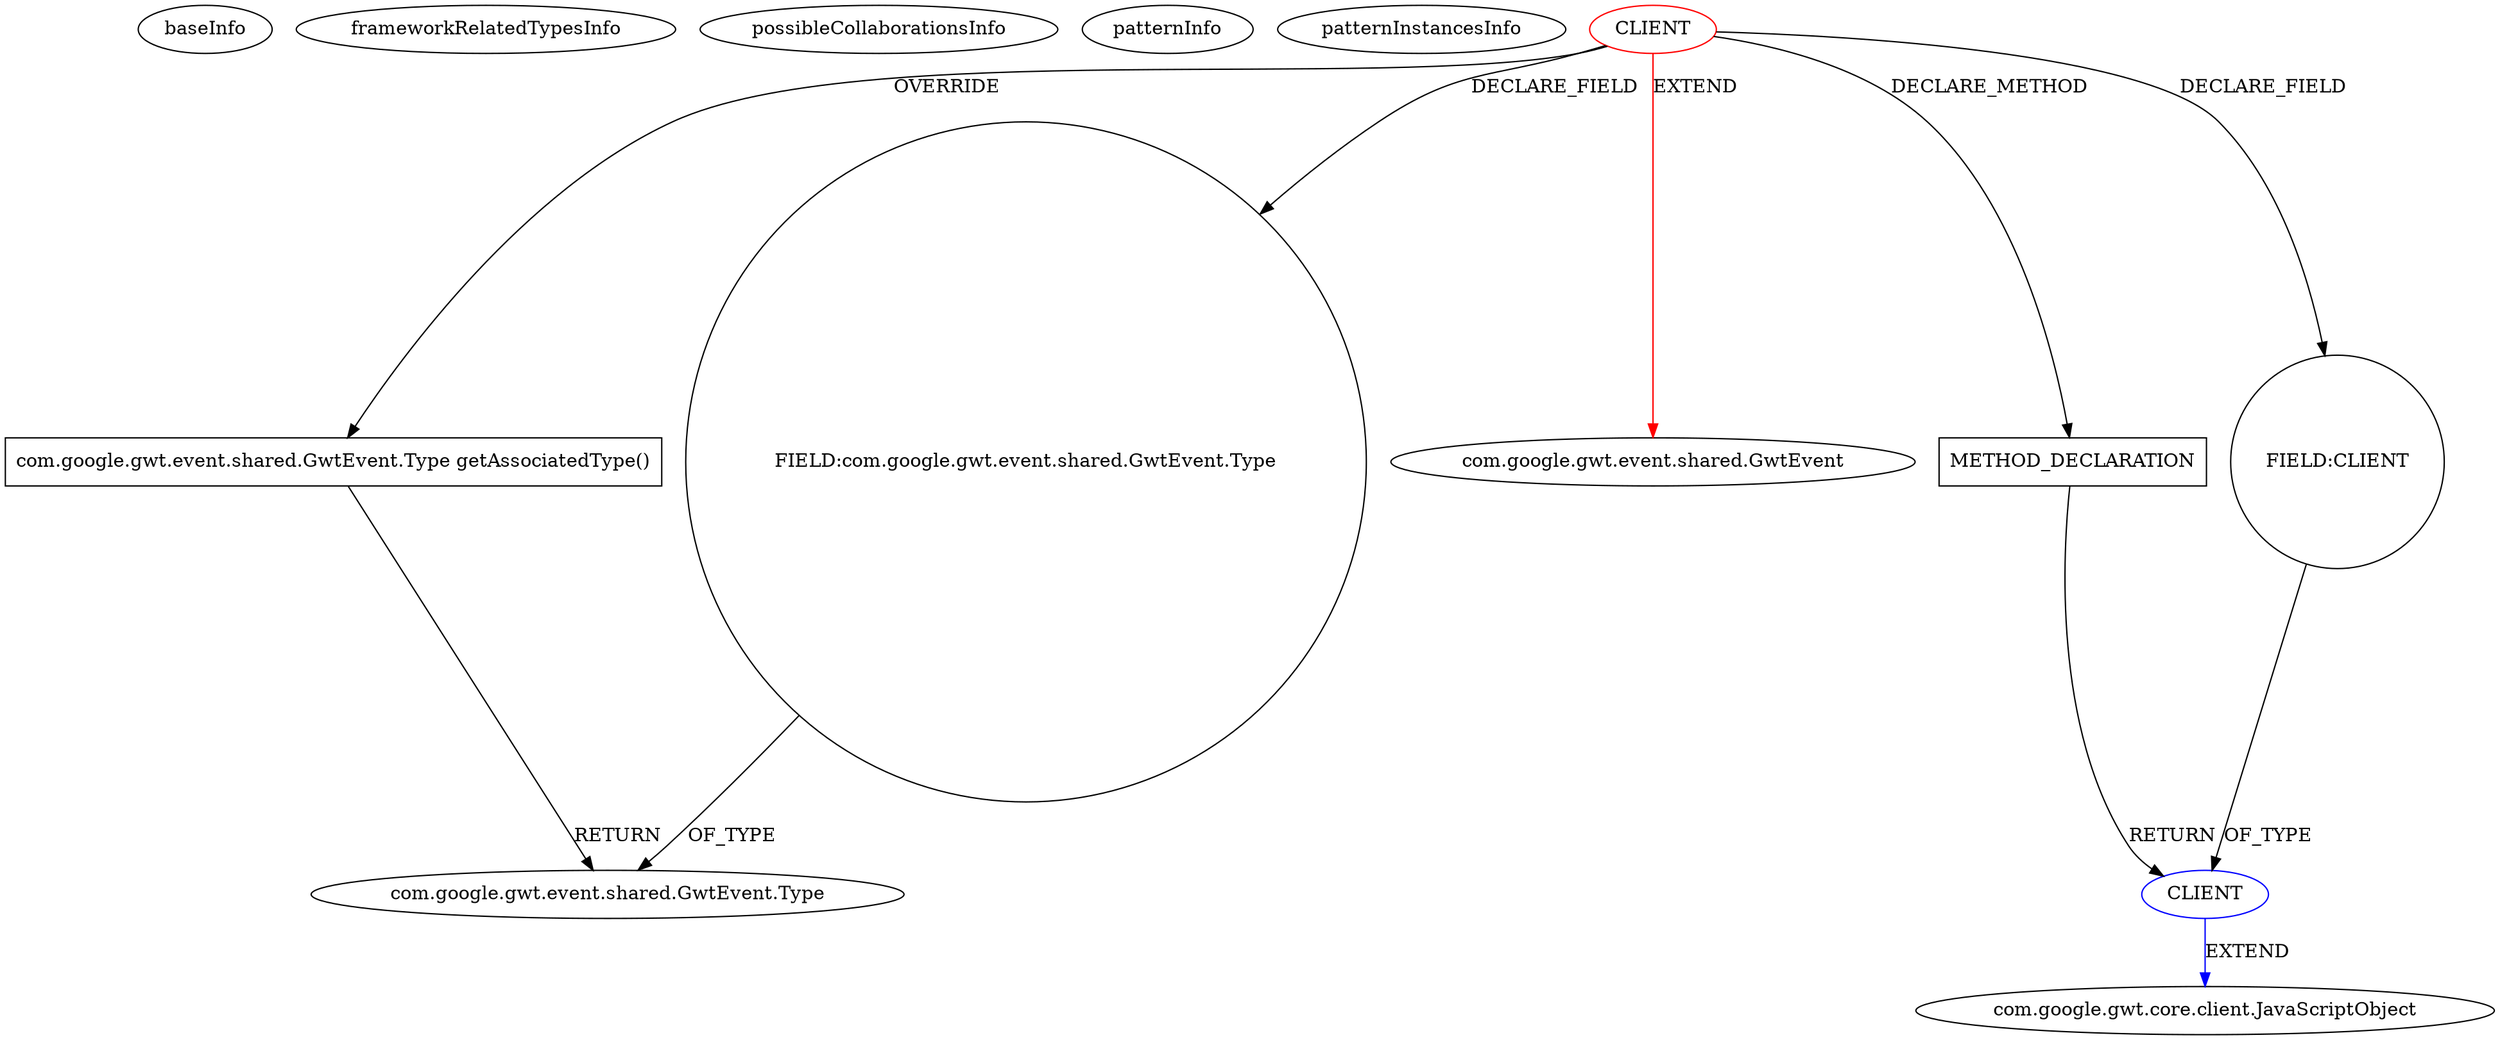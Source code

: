 digraph {
baseInfo[graphId=203,category="pattern",isAnonymous=false,possibleRelation=true]
frameworkRelatedTypesInfo[0="com.google.gwt.event.shared.GwtEvent"]
possibleCollaborationsInfo[0="203~RETURN_TYPE_DECLARATION-CLIENT_METHOD_DECLARATION-FIELD_TYPE_DECLARATION-~com.google.gwt.event.shared.GwtEvent ~com.google.gwt.core.client.JavaScriptObject ~false~false"]
patternInfo[frequency=7.0,patternRootClient=0]
patternInstancesInfo[0="pandurangpatil-gwt-youtube~/pandurangpatil-gwt-youtube/gwt-youtube-master/gwt-youtube-player/src/main/java/open/pandurang/gwt/youtube/client/ApiChangeEvent.java~ApiChangeEvent~4263",1="pandurangpatil-gwt-youtube~/pandurangpatil-gwt-youtube/gwt-youtube-master/gwt-youtube-player/src/main/java/open/pandurang/gwt/youtube/client/QualityChangeEvent.java~QualityChangeEvent~4265",2="pandurangpatil-gwt-youtube~/pandurangpatil-gwt-youtube/gwt-youtube-master/gwt-youtube-player/src/main/java/open/pandurang/gwt/youtube/client/RateChangeEvent.java~RateChangeEvent~4252",3="pandurangpatil-gwt-youtube~/pandurangpatil-gwt-youtube/gwt-youtube-master/gwt-youtube-player/src/main/java/open/pandurang/gwt/youtube/client/StateChangeEvent.java~StateChangeEvent~4269",4="aviera-websockets-gwtready~/aviera-websockets-gwtready/websockets-gwtready-master/src/org/arielviera/gwt/websockets/client/websockets/WebSocketMessageEvent.java~WebSocketMessageEvent~783",5="pandurangpatil-gwt-youtube~/pandurangpatil-gwt-youtube/gwt-youtube-master/gwt-youtube-player/src/main/java/open/pandurang/gwt/youtube/client/PlayerReadyEvent.java~PlayerReadyEvent~4251",6="pandurangpatil-gwt-youtube~/pandurangpatil-gwt-youtube/gwt-youtube-master/gwt-youtube-player/src/main/java/open/pandurang/gwt/youtube/client/ErrorEvent.java~ErrorEvent~4256"]
3[label="com.google.gwt.event.shared.GwtEvent.Type",vertexType="FRAMEWORK_CLASS_TYPE",isFrameworkType=false]
7[label="com.google.gwt.event.shared.GwtEvent.Type getAssociatedType()",vertexType="OVERRIDING_METHOD_DECLARATION",isFrameworkType=false,shape=box]
0[label="CLIENT",vertexType="ROOT_CLIENT_CLASS_DECLARATION",isFrameworkType=false,color=red]
2[label="FIELD:com.google.gwt.event.shared.GwtEvent.Type",vertexType="FIELD_DECLARATION",isFrameworkType=false,shape=circle]
1[label="com.google.gwt.event.shared.GwtEvent",vertexType="FRAMEWORK_CLASS_TYPE",isFrameworkType=false]
13[label="METHOD_DECLARATION",vertexType="CLIENT_METHOD_DECLARATION",isFrameworkType=false,shape=box]
4[label="FIELD:CLIENT",vertexType="FIELD_DECLARATION",isFrameworkType=false,shape=circle]
5[label="CLIENT",vertexType="REFERENCE_CLIENT_CLASS_DECLARATION",isFrameworkType=false,color=blue]
6[label="com.google.gwt.core.client.JavaScriptObject",vertexType="FRAMEWORK_CLASS_TYPE",isFrameworkType=false]
0->2[label="DECLARE_FIELD"]
2->3[label="OF_TYPE"]
5->6[label="EXTEND",color=blue]
0->7[label="OVERRIDE"]
0->1[label="EXTEND",color=red]
4->5[label="OF_TYPE"]
7->3[label="RETURN"]
0->13[label="DECLARE_METHOD"]
0->4[label="DECLARE_FIELD"]
13->5[label="RETURN"]
}
